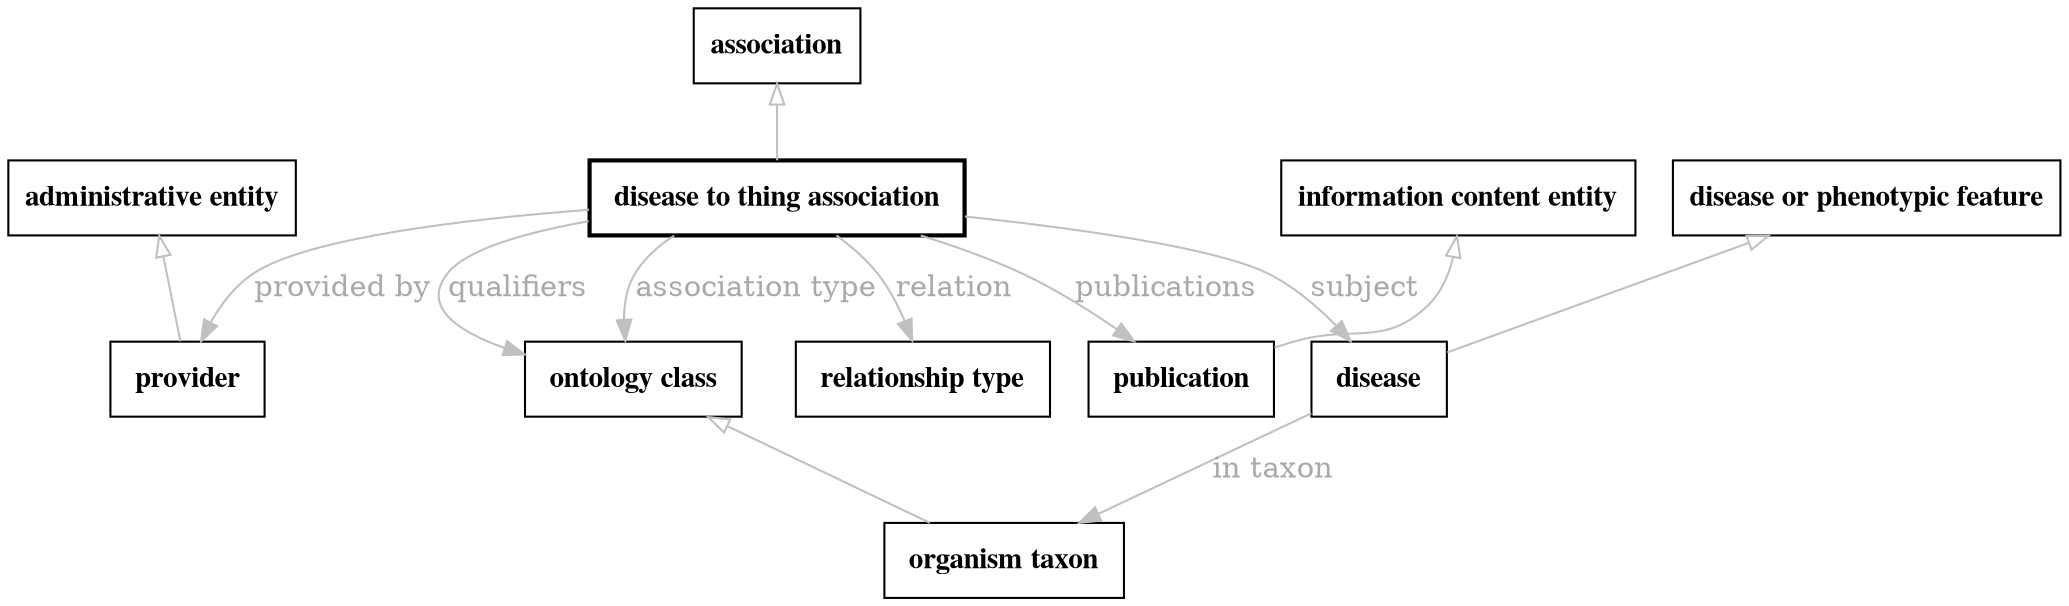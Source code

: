 // biolink model
digraph {
	graph [fontsize=32 penwidth=5]
	node [color=black fontname="times bold" shape=rectangle]
	edge [color=gray fontcolor=darkgray]
	"disease to thing association" [label=" disease to thing association " style=bold]
	association -> "disease to thing association" [label="" arrowtail=onormal dir=back]
	"disease to thing association" -> provider [label="provided by"]
	provider [label=" provider " style=solid]
	"administrative entity" -> provider [label="" arrowtail=onormal dir=back]
	"disease to thing association" -> publication [label=publications]
	publication [label=" publication " style=solid]
	"information content entity" -> publication [label="" arrowtail=onormal dir=back]
	"disease to thing association" -> "ontology class" [label=qualifiers]
	"ontology class" [label=" ontology class " style=solid]
	"disease to thing association" -> "relationship type" [label=relation]
	"relationship type" [label=" relationship type " style=solid]
	"disease to thing association" -> disease [label=subject]
	disease [label=" disease " style=solid]
	"disease or phenotypic feature" -> disease [label="" arrowtail=onormal dir=back]
	disease -> "organism taxon" [label="in taxon"]
	"organism taxon" [label=" organism taxon " style=solid]
	"ontology class" -> "organism taxon" [label="" arrowtail=onormal dir=back]
	"disease to thing association" -> "ontology class" [label="association type"]
}
